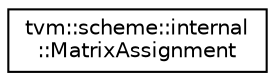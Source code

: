 digraph "Graphical Class Hierarchy"
{
  edge [fontname="Helvetica",fontsize="10",labelfontname="Helvetica",labelfontsize="10"];
  node [fontname="Helvetica",fontsize="10",shape=record];
  rankdir="LR";
  Node0 [label="tvm::scheme::internal\l::MatrixAssignment",height=0.2,width=0.4,color="black", fillcolor="white", style="filled",URL="$classtvm_1_1scheme_1_1internal_1_1MatrixAssignment.html"];
}
